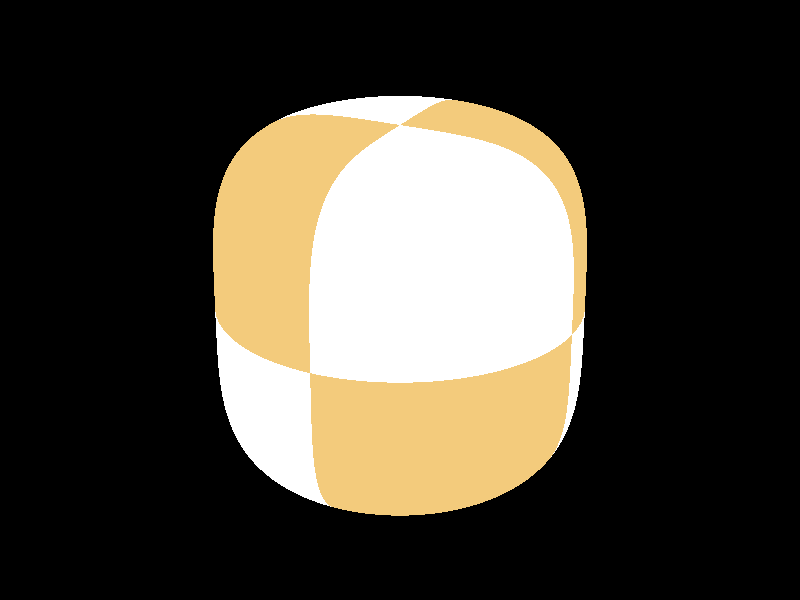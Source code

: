 #include "colors.inc"
#include "shapes.inc"
#include "skies.inc"

camera{
 location <4,4,-8>
 look_at <0,0,0>
 angle 25
}

light_source{ <-10,10,-10> color White}
light_source{ <10,10,-10> color White}

superellipsoid{
 <1.0,0.5>
 pigment{checker White*1.2, color  rgb<0.9,0.6,0.2> scale 2.5}
 finish{phong 1}
 scale 1.0
 translate <0,0,0>
 rotate x*90
}
